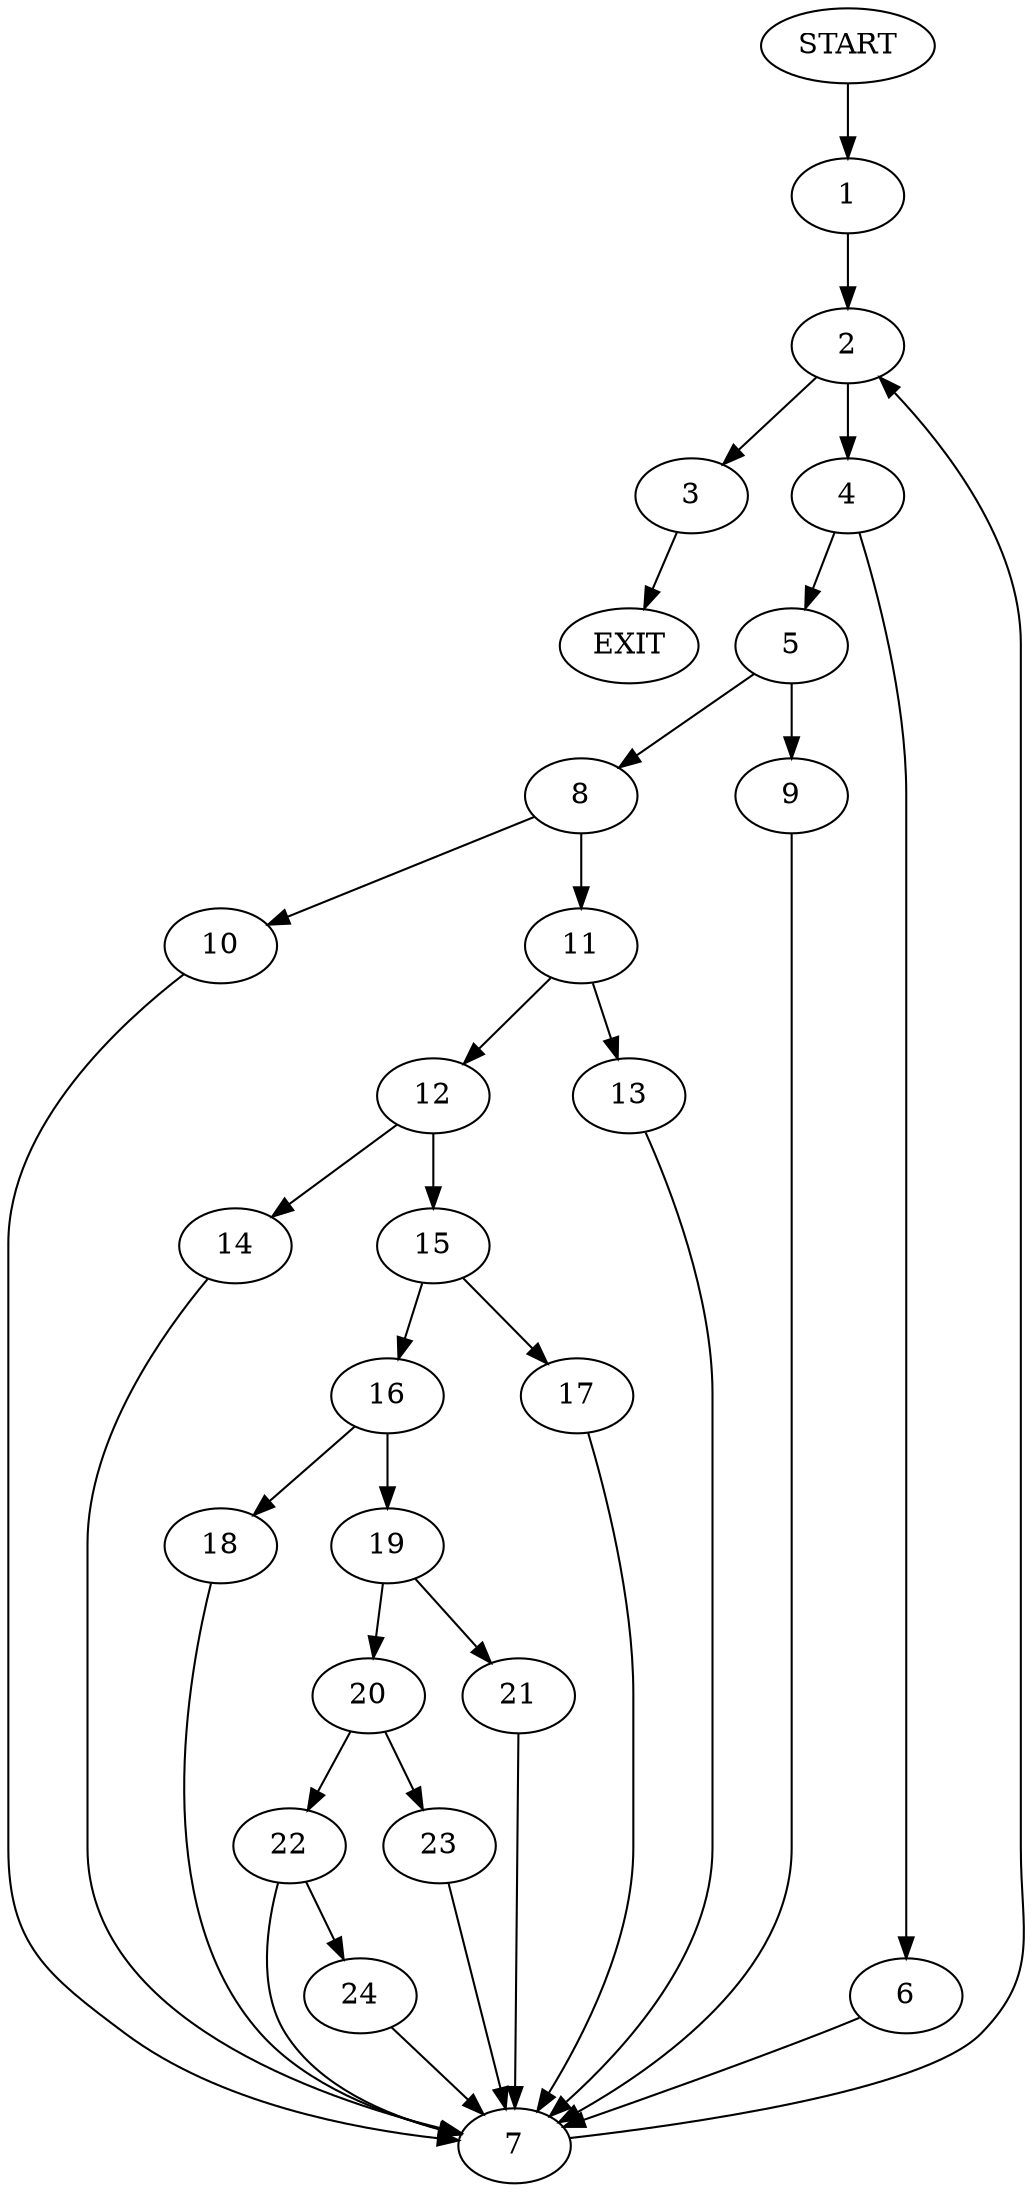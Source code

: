 digraph {
0 [label="START"]
25 [label="EXIT"]
0 -> 1
1 -> 2
2 -> 3
2 -> 4
3 -> 25
4 -> 5
4 -> 6
6 -> 7
5 -> 8
5 -> 9
7 -> 2
8 -> 10
8 -> 11
9 -> 7
11 -> 12
11 -> 13
10 -> 7
13 -> 7
12 -> 14
12 -> 15
14 -> 7
15 -> 16
15 -> 17
16 -> 18
16 -> 19
17 -> 7
18 -> 7
19 -> 20
19 -> 21
20 -> 22
20 -> 23
21 -> 7
22 -> 24
22 -> 7
23 -> 7
24 -> 7
}
